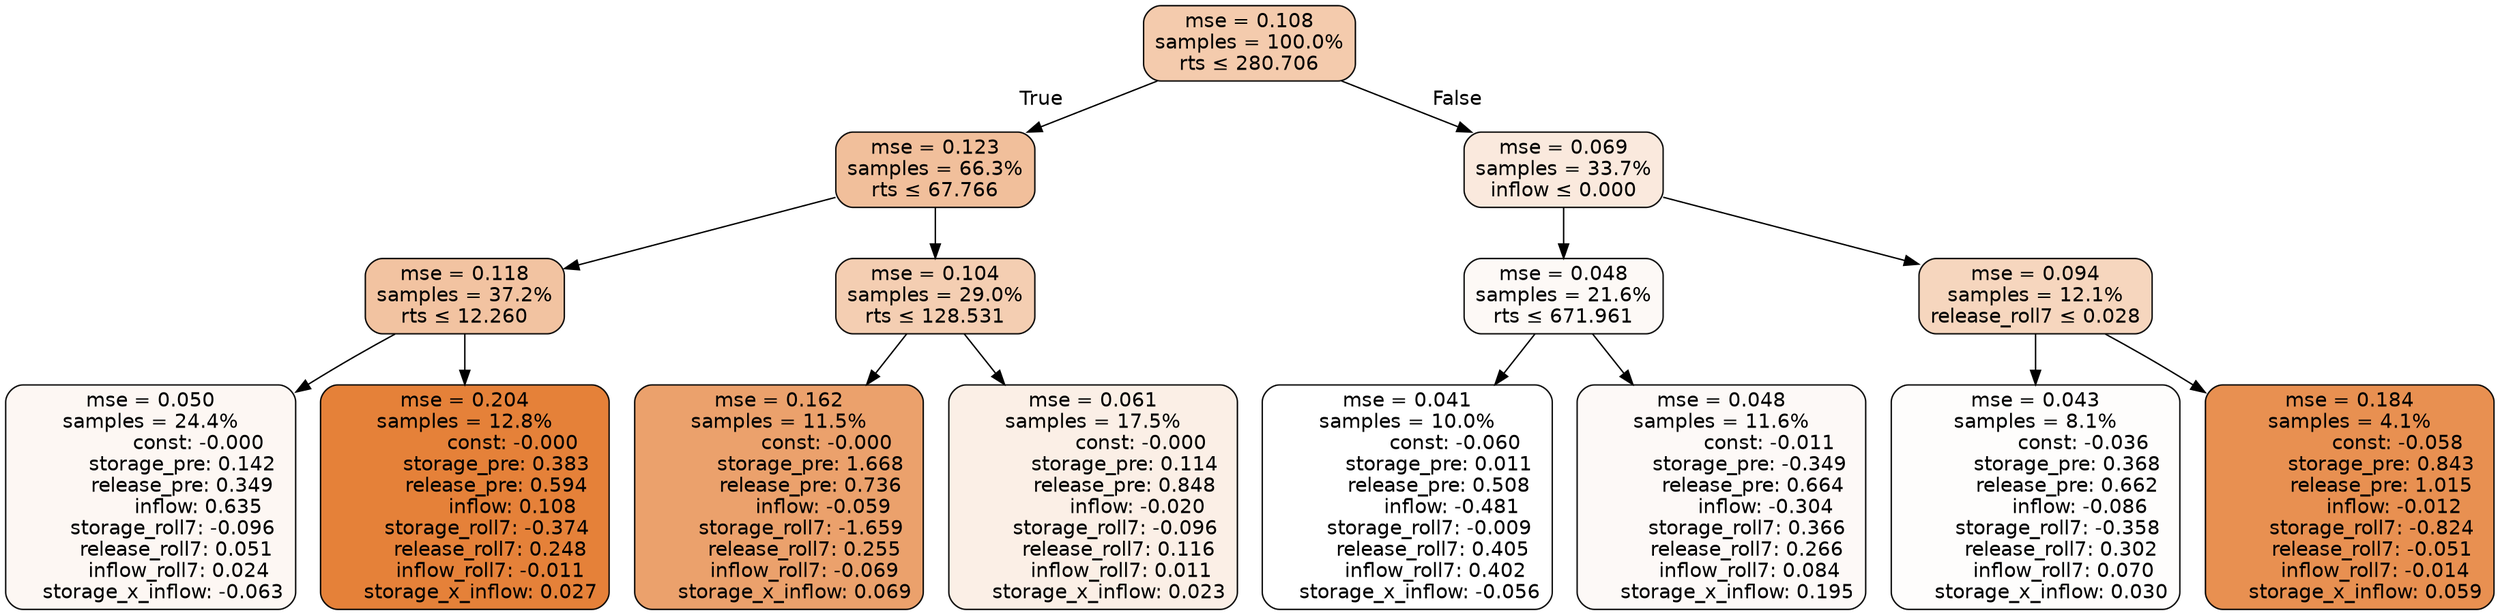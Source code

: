 digraph tree {
bgcolor="transparent"
node [shape=rectangle, style="filled, rounded", color="black", fontname=helvetica] ;
edge [fontname=helvetica] ;
	"0" [label="mse = 0.108
samples = 100.0%
rts &le; 280.706", fillcolor="#f4cbad"]
	"1" [label="mse = 0.123
samples = 66.3%
rts &le; 67.766", fillcolor="#f1bf9b"]
	"2" [label="mse = 0.118
samples = 37.2%
rts &le; 12.260", fillcolor="#f2c3a1"]
	"3" [label="mse = 0.050
samples = 24.4%
               const: -0.000
          storage_pre: 0.142
          release_pre: 0.349
               inflow: 0.635
       storage_roll7: -0.096
        release_roll7: 0.051
         inflow_roll7: 0.024
    storage_x_inflow: -0.063", fillcolor="#fdf7f3"]
	"4" [label="mse = 0.204
samples = 12.8%
               const: -0.000
          storage_pre: 0.383
          release_pre: 0.594
               inflow: 0.108
       storage_roll7: -0.374
        release_roll7: 0.248
        inflow_roll7: -0.011
     storage_x_inflow: 0.027", fillcolor="#e58139"]
	"5" [label="mse = 0.104
samples = 29.0%
rts &le; 128.531", fillcolor="#f4ceb2"]
	"6" [label="mse = 0.162
samples = 11.5%
               const: -0.000
          storage_pre: 1.668
          release_pre: 0.736
              inflow: -0.059
       storage_roll7: -1.659
        release_roll7: 0.255
        inflow_roll7: -0.069
     storage_x_inflow: 0.069", fillcolor="#eba16c"]
	"7" [label="mse = 0.061
samples = 17.5%
               const: -0.000
          storage_pre: 0.114
          release_pre: 0.848
              inflow: -0.020
       storage_roll7: -0.096
        release_roll7: 0.116
         inflow_roll7: 0.011
     storage_x_inflow: 0.023", fillcolor="#fbefe6"]
	"8" [label="mse = 0.069
samples = 33.7%
inflow &le; 0.000", fillcolor="#fae9dd"]
	"9" [label="mse = 0.048
samples = 21.6%
rts &le; 671.961", fillcolor="#fdf9f6"]
	"10" [label="mse = 0.041
samples = 10.0%
               const: -0.060
          storage_pre: 0.011
          release_pre: 0.508
              inflow: -0.481
       storage_roll7: -0.009
        release_roll7: 0.405
         inflow_roll7: 0.402
    storage_x_inflow: -0.056", fillcolor="#ffffff"]
	"11" [label="mse = 0.048
samples = 11.6%
               const: -0.011
         storage_pre: -0.349
          release_pre: 0.664
              inflow: -0.304
        storage_roll7: 0.366
        release_roll7: 0.266
         inflow_roll7: 0.084
     storage_x_inflow: 0.195", fillcolor="#fdf9f7"]
	"12" [label="mse = 0.094
samples = 12.1%
release_roll7 &le; 0.028", fillcolor="#f6d6be"]
	"13" [label="mse = 0.043
samples = 8.1%
               const: -0.036
          storage_pre: 0.368
          release_pre: 0.662
              inflow: -0.086
       storage_roll7: -0.358
        release_roll7: 0.302
         inflow_roll7: 0.070
     storage_x_inflow: 0.030", fillcolor="#fefdfc"]
	"14" [label="mse = 0.184
samples = 4.1%
               const: -0.058
          storage_pre: 0.843
          release_pre: 1.015
              inflow: -0.012
       storage_roll7: -0.824
       release_roll7: -0.051
        inflow_roll7: -0.014
     storage_x_inflow: 0.059", fillcolor="#e89051"]

	"0" -> "1" [labeldistance=2.5, labelangle=45, headlabel="True"]
	"1" -> "2"
	"2" -> "3"
	"2" -> "4"
	"1" -> "5"
	"5" -> "6"
	"5" -> "7"
	"0" -> "8" [labeldistance=2.5, labelangle=-45, headlabel="False"]
	"8" -> "9"
	"9" -> "10"
	"9" -> "11"
	"8" -> "12"
	"12" -> "13"
	"12" -> "14"
}